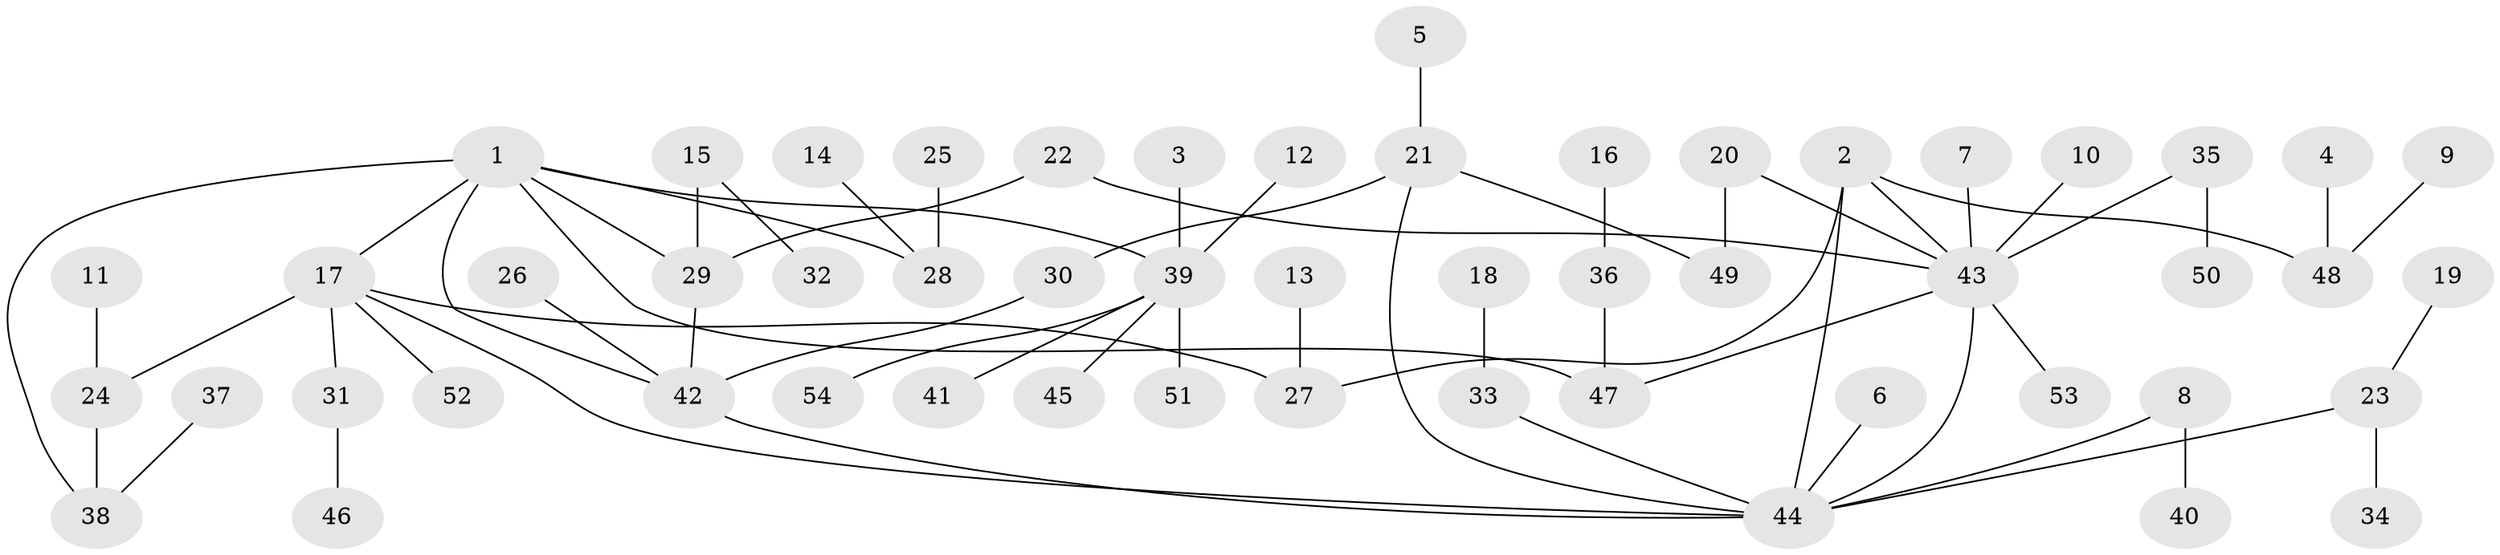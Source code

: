 // original degree distribution, {5: 0.046296296296296294, 2: 0.21296296296296297, 7: 0.018518518518518517, 4: 0.06481481481481481, 3: 0.17592592592592593, 6: 0.009259259259259259, 1: 0.46296296296296297, 8: 0.009259259259259259}
// Generated by graph-tools (version 1.1) at 2025/25/03/09/25 03:25:34]
// undirected, 54 vertices, 62 edges
graph export_dot {
graph [start="1"]
  node [color=gray90,style=filled];
  1;
  2;
  3;
  4;
  5;
  6;
  7;
  8;
  9;
  10;
  11;
  12;
  13;
  14;
  15;
  16;
  17;
  18;
  19;
  20;
  21;
  22;
  23;
  24;
  25;
  26;
  27;
  28;
  29;
  30;
  31;
  32;
  33;
  34;
  35;
  36;
  37;
  38;
  39;
  40;
  41;
  42;
  43;
  44;
  45;
  46;
  47;
  48;
  49;
  50;
  51;
  52;
  53;
  54;
  1 -- 17 [weight=1.0];
  1 -- 28 [weight=1.0];
  1 -- 29 [weight=1.0];
  1 -- 38 [weight=1.0];
  1 -- 39 [weight=1.0];
  1 -- 42 [weight=2.0];
  1 -- 47 [weight=1.0];
  2 -- 27 [weight=1.0];
  2 -- 43 [weight=1.0];
  2 -- 44 [weight=1.0];
  2 -- 48 [weight=1.0];
  3 -- 39 [weight=1.0];
  4 -- 48 [weight=1.0];
  5 -- 21 [weight=1.0];
  6 -- 44 [weight=1.0];
  7 -- 43 [weight=1.0];
  8 -- 40 [weight=1.0];
  8 -- 44 [weight=1.0];
  9 -- 48 [weight=1.0];
  10 -- 43 [weight=1.0];
  11 -- 24 [weight=1.0];
  12 -- 39 [weight=1.0];
  13 -- 27 [weight=1.0];
  14 -- 28 [weight=1.0];
  15 -- 29 [weight=1.0];
  15 -- 32 [weight=1.0];
  16 -- 36 [weight=1.0];
  17 -- 24 [weight=1.0];
  17 -- 27 [weight=1.0];
  17 -- 31 [weight=1.0];
  17 -- 44 [weight=1.0];
  17 -- 52 [weight=1.0];
  18 -- 33 [weight=1.0];
  19 -- 23 [weight=1.0];
  20 -- 43 [weight=1.0];
  20 -- 49 [weight=1.0];
  21 -- 30 [weight=1.0];
  21 -- 44 [weight=1.0];
  21 -- 49 [weight=1.0];
  22 -- 29 [weight=1.0];
  22 -- 43 [weight=1.0];
  23 -- 34 [weight=1.0];
  23 -- 44 [weight=1.0];
  24 -- 38 [weight=1.0];
  25 -- 28 [weight=1.0];
  26 -- 42 [weight=1.0];
  29 -- 42 [weight=1.0];
  30 -- 42 [weight=1.0];
  31 -- 46 [weight=1.0];
  33 -- 44 [weight=1.0];
  35 -- 43 [weight=1.0];
  35 -- 50 [weight=1.0];
  36 -- 47 [weight=1.0];
  37 -- 38 [weight=1.0];
  39 -- 41 [weight=1.0];
  39 -- 45 [weight=1.0];
  39 -- 51 [weight=1.0];
  39 -- 54 [weight=1.0];
  42 -- 44 [weight=1.0];
  43 -- 44 [weight=1.0];
  43 -- 47 [weight=1.0];
  43 -- 53 [weight=1.0];
}
